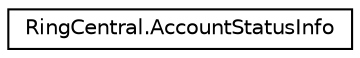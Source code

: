 digraph "Graphical Class Hierarchy"
{
 // LATEX_PDF_SIZE
  edge [fontname="Helvetica",fontsize="10",labelfontname="Helvetica",labelfontsize="10"];
  node [fontname="Helvetica",fontsize="10",shape=record];
  rankdir="LR";
  Node0 [label="RingCentral.AccountStatusInfo",height=0.2,width=0.4,color="black", fillcolor="white", style="filled",URL="$classRingCentral_1_1AccountStatusInfo.html",tooltip="Optional information to be used when account is moved to \"Disabled\" status"];
}
